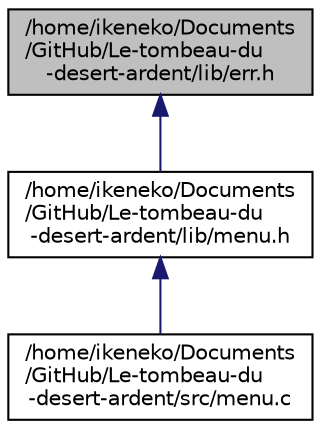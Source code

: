 digraph "/home/ikeneko/Documents/GitHub/Le-tombeau-du-desert-ardent/lib/err.h"
{
 // LATEX_PDF_SIZE
  edge [fontname="Helvetica",fontsize="10",labelfontname="Helvetica",labelfontsize="10"];
  node [fontname="Helvetica",fontsize="10",shape=record];
  Node1 [label="/home/ikeneko/Documents\l/GitHub/Le-tombeau-du\l-desert-ardent/lib/err.h",height=0.2,width=0.4,color="black", fillcolor="grey75", style="filled", fontcolor="black",tooltip="Définition de l'enumeration err."];
  Node1 -> Node2 [dir="back",color="midnightblue",fontsize="10",style="solid",fontname="Helvetica"];
  Node2 [label="/home/ikeneko/Documents\l/GitHub/Le-tombeau-du\l-desert-ardent/lib/menu.h",height=0.2,width=0.4,color="black", fillcolor="white", style="filled",URL="$menu_8h.html",tooltip="Définition de l'objet menu."];
  Node2 -> Node3 [dir="back",color="midnightblue",fontsize="10",style="solid",fontname="Helvetica"];
  Node3 [label="/home/ikeneko/Documents\l/GitHub/Le-tombeau-du\l-desert-ardent/src/menu.c",height=0.2,width=0.4,color="black", fillcolor="white", style="filled",URL="$menu_8c.html",tooltip="Définition de l'objet menu."];
}
